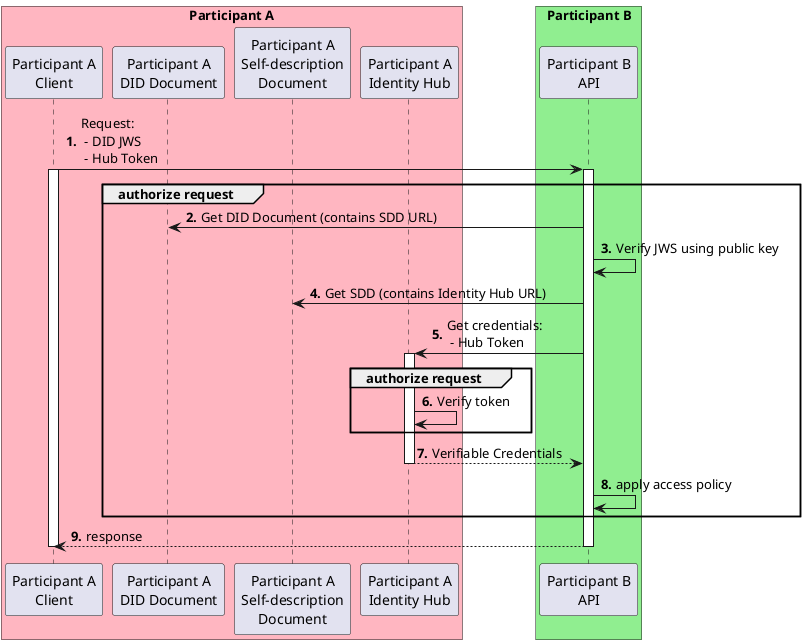 @startuml
autonumber "<b>0'.'"
box "Participant A" #LightPink
Participant "Participant A\nClient" as ParticipantA
Participant "Participant A\nDID Document" as DID
Participant "Participant A\nSelf-description\nDocument" as SDD
Participant "Participant A\nIdentity Hub" as IDHUB
end box
box "Participant B" #LightGreen
Participant "Participant B\nAPI" as B
end box

ParticipantA -> B ++: Request:\n - DID JWS\n - Hub Token
activate ParticipantA
group authorize request
  B -> DID: Get DID Document (contains SDD URL)
  B -> B: Verify JWS using public key
  B -> SDD: Get SDD (contains Identity Hub URL)
  B -> IDHUB ++: Get credentials:\n - Hub Token
  group authorize request
    IDHUB -> IDHUB: Verify token
  end
  return Verifiable Credentials
  B -> B: apply access policy
end
return response
deactivate ParticipantA

@enduml